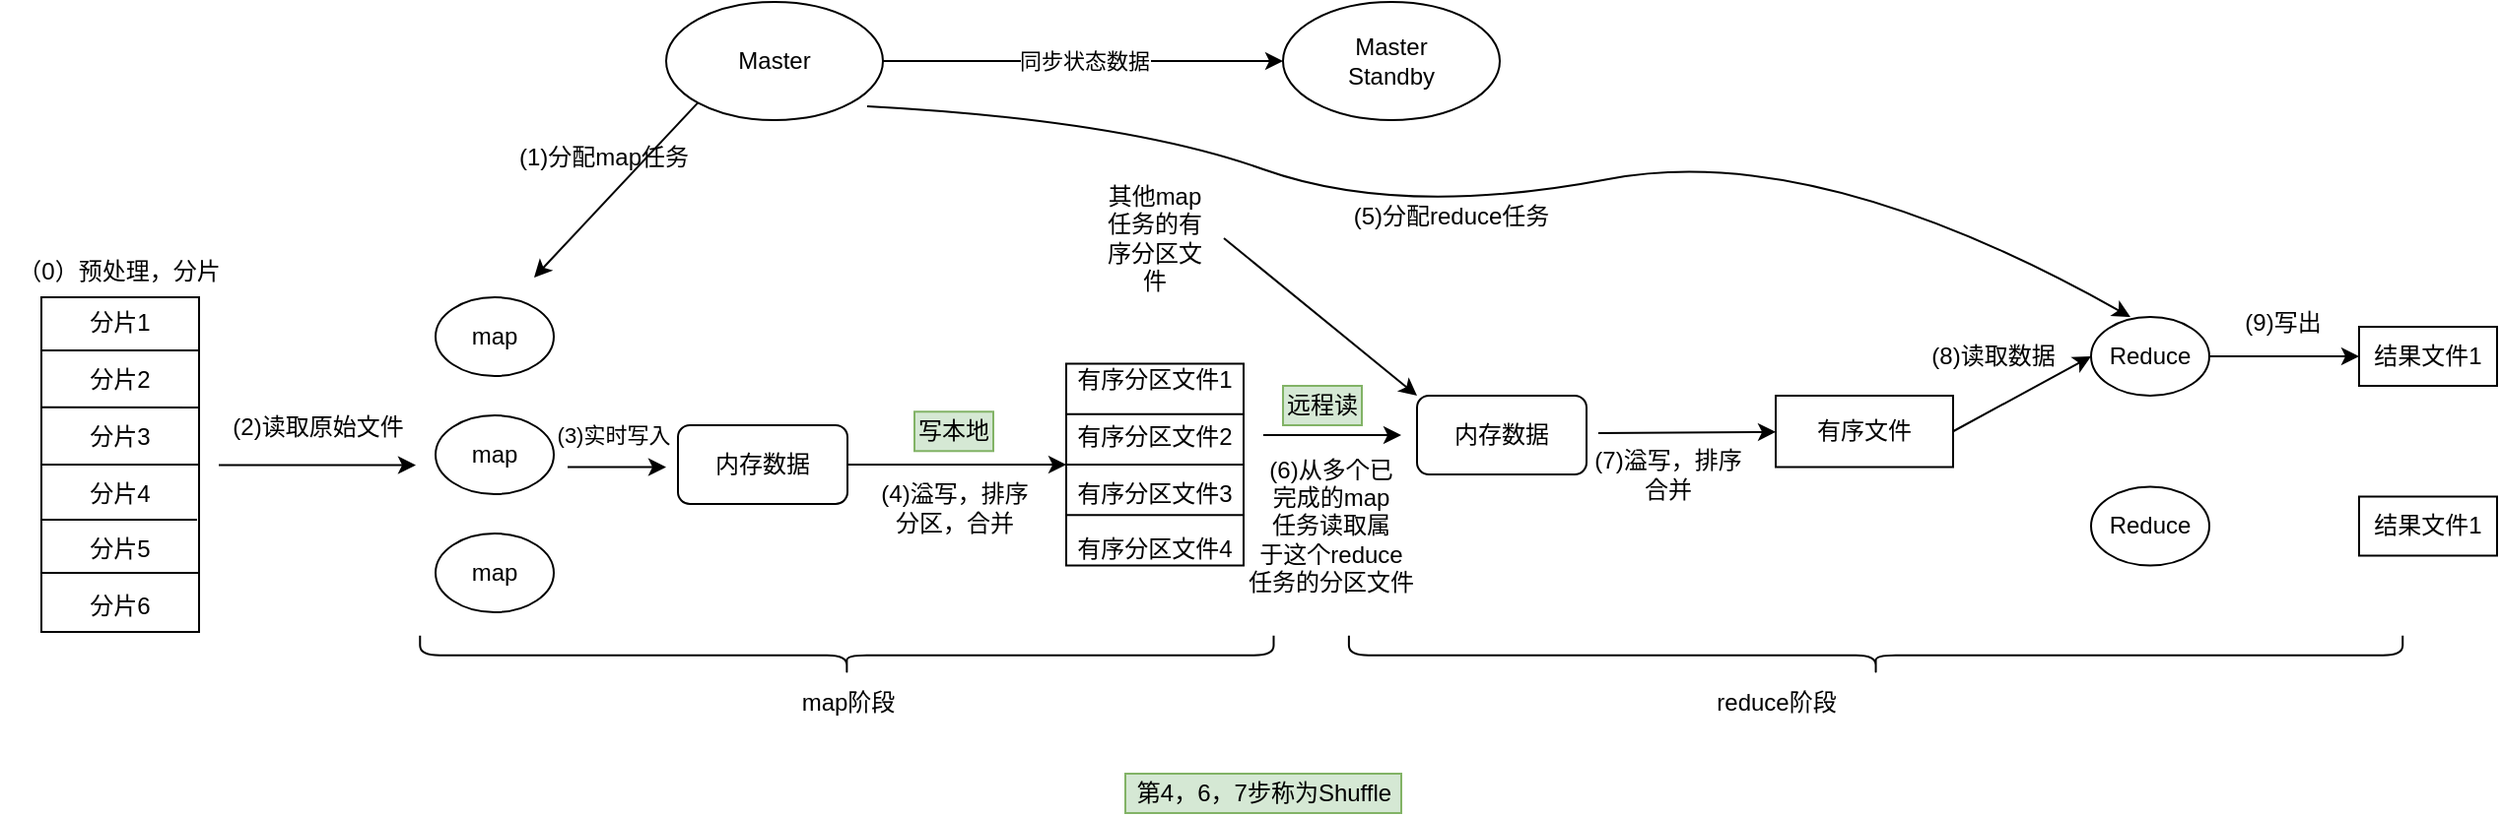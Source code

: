 <mxfile version="13.0.3" type="device"><diagram id="CYYaGRlAcfUXX_G6VXeM" name="Page-1"><mxGraphModel dx="946" dy="624" grid="1" gridSize="10" guides="1" tooltips="1" connect="1" arrows="1" fold="1" page="1" pageScale="1" pageWidth="827" pageHeight="1169" math="0" shadow="0"><root><mxCell id="0"/><mxCell id="1" parent="0"/><mxCell id="0pgItAASdkJaYEuK6qFn-2" value="分片1&lt;br&gt;&lt;br&gt;分片2&lt;br&gt;&lt;br&gt;分片3&lt;br&gt;&lt;br&gt;分片4&lt;br&gt;&lt;br&gt;分片5&lt;br&gt;&lt;br&gt;分片6" style="rounded=0;whiteSpace=wrap;html=1;" parent="1" vertex="1"><mxGeometry x="30" y="170" width="80" height="170" as="geometry"/></mxCell><mxCell id="0pgItAASdkJaYEuK6qFn-6" value="" style="endArrow=none;html=1;exitX=0;exitY=0.159;exitDx=0;exitDy=0;exitPerimeter=0;entryX=1;entryY=0.159;entryDx=0;entryDy=0;entryPerimeter=0;" parent="1" source="0pgItAASdkJaYEuK6qFn-2" target="0pgItAASdkJaYEuK6qFn-2" edge="1"><mxGeometry width="50" height="50" relative="1" as="geometry"><mxPoint x="390" y="350" as="sourcePoint"/><mxPoint x="440" y="300" as="targetPoint"/></mxGeometry></mxCell><mxCell id="0pgItAASdkJaYEuK6qFn-7" value="" style="endArrow=none;html=1;exitX=0;exitY=0.329;exitDx=0;exitDy=0;exitPerimeter=0;" parent="1" source="0pgItAASdkJaYEuK6qFn-2" edge="1"><mxGeometry width="50" height="50" relative="1" as="geometry"><mxPoint x="390" y="350" as="sourcePoint"/><mxPoint x="110" y="226" as="targetPoint"/></mxGeometry></mxCell><mxCell id="0pgItAASdkJaYEuK6qFn-8" value="" style="endArrow=none;html=1;exitX=0;exitY=0.5;exitDx=0;exitDy=0;entryX=1;entryY=0.5;entryDx=0;entryDy=0;" parent="1" source="0pgItAASdkJaYEuK6qFn-2" target="0pgItAASdkJaYEuK6qFn-2" edge="1"><mxGeometry width="50" height="50" relative="1" as="geometry"><mxPoint x="390" y="350" as="sourcePoint"/><mxPoint x="440" y="300" as="targetPoint"/></mxGeometry></mxCell><mxCell id="0pgItAASdkJaYEuK6qFn-9" value="" style="endArrow=none;html=1;exitX=0;exitY=0.665;exitDx=0;exitDy=0;exitPerimeter=0;" parent="1" source="0pgItAASdkJaYEuK6qFn-2" edge="1"><mxGeometry width="50" height="50" relative="1" as="geometry"><mxPoint x="350" y="400" as="sourcePoint"/><mxPoint x="109" y="283" as="targetPoint"/></mxGeometry></mxCell><mxCell id="0pgItAASdkJaYEuK6qFn-11" value="" style="endArrow=none;html=1;" parent="1" edge="1"><mxGeometry width="50" height="50" relative="1" as="geometry"><mxPoint x="30" y="310" as="sourcePoint"/><mxPoint x="110" y="310" as="targetPoint"/></mxGeometry></mxCell><mxCell id="0pgItAASdkJaYEuK6qFn-13" value="" style="endArrow=classic;html=1;" parent="1" edge="1"><mxGeometry width="50" height="50" relative="1" as="geometry"><mxPoint x="120" y="255.25" as="sourcePoint"/><mxPoint x="220" y="255.25" as="targetPoint"/></mxGeometry></mxCell><mxCell id="0pgItAASdkJaYEuK6qFn-14" value="map" style="ellipse;whiteSpace=wrap;html=1;" parent="1" vertex="1"><mxGeometry x="230" y="170" width="60" height="40" as="geometry"/></mxCell><mxCell id="0pgItAASdkJaYEuK6qFn-15" value="map" style="ellipse;whiteSpace=wrap;html=1;" parent="1" vertex="1"><mxGeometry x="230" y="230" width="60" height="40" as="geometry"/></mxCell><mxCell id="0pgItAASdkJaYEuK6qFn-16" value="map" style="ellipse;whiteSpace=wrap;html=1;" parent="1" vertex="1"><mxGeometry x="230" y="290" width="60" height="40" as="geometry"/></mxCell><mxCell id="0pgItAASdkJaYEuK6qFn-19" value="内存数据" style="rounded=1;whiteSpace=wrap;html=1;" parent="1" vertex="1"><mxGeometry x="353" y="235" width="86" height="40" as="geometry"/></mxCell><mxCell id="0pgItAASdkJaYEuK6qFn-20" value="有序分区文件1&lt;br&gt;&lt;br&gt;有序分区文件2&lt;br&gt;&lt;br&gt;有序分区文件3&lt;br&gt;&lt;br&gt;有序分区文件4" style="rounded=0;whiteSpace=wrap;html=1;" parent="1" vertex="1"><mxGeometry x="550" y="203.75" width="90" height="102.5" as="geometry"/></mxCell><mxCell id="0pgItAASdkJaYEuK6qFn-21" value="" style="edgeStyle=orthogonalEdgeStyle;rounded=0;orthogonalLoop=1;jettySize=auto;html=1;" parent="1" source="0pgItAASdkJaYEuK6qFn-19" target="0pgItAASdkJaYEuK6qFn-20" edge="1"><mxGeometry relative="1" as="geometry"/></mxCell><mxCell id="0pgItAASdkJaYEuK6qFn-22" value="" style="endArrow=none;html=1;exitX=0;exitY=0.25;exitDx=0;exitDy=0;entryX=1;entryY=0.25;entryDx=0;entryDy=0;" parent="1" source="0pgItAASdkJaYEuK6qFn-20" target="0pgItAASdkJaYEuK6qFn-20" edge="1"><mxGeometry width="50" height="50" relative="1" as="geometry"><mxPoint x="410" y="340" as="sourcePoint"/><mxPoint x="460" y="290" as="targetPoint"/></mxGeometry></mxCell><mxCell id="0pgItAASdkJaYEuK6qFn-23" value="" style="endArrow=none;html=1;exitX=0;exitY=0.5;exitDx=0;exitDy=0;entryX=1;entryY=0.5;entryDx=0;entryDy=0;" parent="1" source="0pgItAASdkJaYEuK6qFn-20" target="0pgItAASdkJaYEuK6qFn-20" edge="1"><mxGeometry width="50" height="50" relative="1" as="geometry"><mxPoint x="410" y="340" as="sourcePoint"/><mxPoint x="460" y="290" as="targetPoint"/></mxGeometry></mxCell><mxCell id="0pgItAASdkJaYEuK6qFn-24" value="" style="endArrow=none;html=1;exitX=0;exitY=0.75;exitDx=0;exitDy=0;entryX=1;entryY=0.75;entryDx=0;entryDy=0;" parent="1" source="0pgItAASdkJaYEuK6qFn-20" target="0pgItAASdkJaYEuK6qFn-20" edge="1"><mxGeometry width="50" height="50" relative="1" as="geometry"><mxPoint x="410" y="340" as="sourcePoint"/><mxPoint x="460" y="290" as="targetPoint"/></mxGeometry></mxCell><mxCell id="0pgItAASdkJaYEuK6qFn-25" value="" style="endArrow=classic;html=1;" parent="1" edge="1"><mxGeometry width="50" height="50" relative="1" as="geometry"><mxPoint x="297" y="256.25" as="sourcePoint"/><mxPoint x="347" y="256.25" as="targetPoint"/></mxGeometry></mxCell><mxCell id="0pgItAASdkJaYEuK6qFn-67" value="(3)实时写入" style="edgeLabel;html=1;align=center;verticalAlign=middle;resizable=0;points=[];" parent="0pgItAASdkJaYEuK6qFn-25" vertex="1" connectable="0"><mxGeometry x="-0.16" y="2" relative="1" as="geometry"><mxPoint x="2" y="-14.25" as="offset"/></mxGeometry></mxCell><mxCell id="0pgItAASdkJaYEuK6qFn-26" value="Master" style="ellipse;whiteSpace=wrap;html=1;" parent="1" vertex="1"><mxGeometry x="347" y="20" width="110" height="60" as="geometry"/></mxCell><mxCell id="0pgItAASdkJaYEuK6qFn-27" value="Master&lt;br&gt;Standby" style="ellipse;whiteSpace=wrap;html=1;" parent="1" vertex="1"><mxGeometry x="660" y="20" width="110" height="60" as="geometry"/></mxCell><mxCell id="0pgItAASdkJaYEuK6qFn-28" value="" style="endArrow=classic;html=1;exitX=0;exitY=1;exitDx=0;exitDy=0;" parent="1" source="0pgItAASdkJaYEuK6qFn-26" edge="1"><mxGeometry width="50" height="50" relative="1" as="geometry"><mxPoint x="340" y="80" as="sourcePoint"/><mxPoint x="280" y="160" as="targetPoint"/></mxGeometry></mxCell><mxCell id="0pgItAASdkJaYEuK6qFn-30" value="Reduce" style="ellipse;whiteSpace=wrap;html=1;" parent="1" vertex="1"><mxGeometry x="1070" y="180" width="60" height="40" as="geometry"/></mxCell><mxCell id="0pgItAASdkJaYEuK6qFn-31" value="Reduce" style="ellipse;whiteSpace=wrap;html=1;" parent="1" vertex="1"><mxGeometry x="1070" y="266.25" width="60" height="40" as="geometry"/></mxCell><mxCell id="0pgItAASdkJaYEuK6qFn-34" value="" style="shape=curlyBracket;whiteSpace=wrap;html=1;rounded=1;rotation=-90;" parent="1" vertex="1"><mxGeometry x="428.69" y="135.32" width="20" height="433.12" as="geometry"/></mxCell><mxCell id="0pgItAASdkJaYEuK6qFn-37" value="map阶段" style="text;html=1;align=center;verticalAlign=middle;resizable=0;points=[];autosize=1;" parent="1" vertex="1"><mxGeometry x="408.69" y="366" width="60" height="20" as="geometry"/></mxCell><mxCell id="0pgItAASdkJaYEuK6qFn-39" value="(4)溢写，排序&lt;br&gt;分区，合并" style="text;html=1;align=center;verticalAlign=middle;resizable=0;points=[];autosize=1;" parent="1" vertex="1"><mxGeometry x="448" y="262" width="90" height="30" as="geometry"/></mxCell><mxCell id="0pgItAASdkJaYEuK6qFn-44" value="内存数据" style="rounded=1;whiteSpace=wrap;html=1;" parent="1" vertex="1"><mxGeometry x="728" y="220" width="86" height="40" as="geometry"/></mxCell><mxCell id="0pgItAASdkJaYEuK6qFn-45" value="" style="endArrow=classic;html=1;" parent="1" edge="1"><mxGeometry width="50" height="50" relative="1" as="geometry"><mxPoint x="650" y="240" as="sourcePoint"/><mxPoint x="720" y="240" as="targetPoint"/></mxGeometry></mxCell><mxCell id="0pgItAASdkJaYEuK6qFn-46" value="" style="endArrow=classic;html=1;entryX=0;entryY=0;entryDx=0;entryDy=0;" parent="1" target="0pgItAASdkJaYEuK6qFn-44" edge="1"><mxGeometry width="50" height="50" relative="1" as="geometry"><mxPoint x="630" y="140" as="sourcePoint"/><mxPoint x="660" y="110" as="targetPoint"/></mxGeometry></mxCell><mxCell id="0pgItAASdkJaYEuK6qFn-47" value="其他map任务的有序分区文件" style="text;html=1;strokeColor=none;fillColor=none;align=center;verticalAlign=middle;whiteSpace=wrap;rounded=0;" parent="1" vertex="1"><mxGeometry x="565" y="130" width="60" height="20" as="geometry"/></mxCell><mxCell id="0pgItAASdkJaYEuK6qFn-50" value="有序文件" style="rounded=0;whiteSpace=wrap;html=1;" parent="1" vertex="1"><mxGeometry x="910" y="220" width="90" height="36.25" as="geometry"/></mxCell><mxCell id="0pgItAASdkJaYEuK6qFn-51" value="" style="endArrow=classic;html=1;" parent="1" target="0pgItAASdkJaYEuK6qFn-50" edge="1"><mxGeometry width="50" height="50" relative="1" as="geometry"><mxPoint x="820" y="239" as="sourcePoint"/><mxPoint x="990" y="150" as="targetPoint"/></mxGeometry></mxCell><mxCell id="0pgItAASdkJaYEuK6qFn-52" value="(7)溢写，排序&lt;br&gt;合并" style="text;html=1;align=center;verticalAlign=middle;resizable=0;points=[];autosize=1;" parent="1" vertex="1"><mxGeometry x="810" y="245" width="90" height="30" as="geometry"/></mxCell><mxCell id="0pgItAASdkJaYEuK6qFn-53" value="" style="endArrow=classic;html=1;entryX=0;entryY=0.5;entryDx=0;entryDy=0;exitX=1;exitY=0.5;exitDx=0;exitDy=0;" parent="1" source="0pgItAASdkJaYEuK6qFn-50" target="0pgItAASdkJaYEuK6qFn-30" edge="1"><mxGeometry width="50" height="50" relative="1" as="geometry"><mxPoint x="920" y="200" as="sourcePoint"/><mxPoint x="970" y="150" as="targetPoint"/></mxGeometry></mxCell><mxCell id="0pgItAASdkJaYEuK6qFn-54" value="" style="shape=curlyBracket;whiteSpace=wrap;html=1;rounded=1;rotation=-90;" parent="1" vertex="1"><mxGeometry x="950.78" y="84.54" width="20" height="534.68" as="geometry"/></mxCell><mxCell id="0pgItAASdkJaYEuK6qFn-55" value="reduce阶段" style="text;html=1;align=center;verticalAlign=middle;resizable=0;points=[];autosize=1;" parent="1" vertex="1"><mxGeometry x="870" y="366" width="80" height="20" as="geometry"/></mxCell><mxCell id="0pgItAASdkJaYEuK6qFn-56" value="结果文件1" style="rounded=0;whiteSpace=wrap;html=1;" parent="1" vertex="1"><mxGeometry x="1206" y="185" width="70" height="30" as="geometry"/></mxCell><mxCell id="0pgItAASdkJaYEuK6qFn-58" value="结果文件1" style="rounded=0;whiteSpace=wrap;html=1;" parent="1" vertex="1"><mxGeometry x="1206" y="271.25" width="70" height="30" as="geometry"/></mxCell><mxCell id="0pgItAASdkJaYEuK6qFn-59" value="" style="endArrow=classic;html=1;exitX=1;exitY=0.5;exitDx=0;exitDy=0;entryX=0;entryY=0.5;entryDx=0;entryDy=0;" parent="1" source="0pgItAASdkJaYEuK6qFn-30" target="0pgItAASdkJaYEuK6qFn-56" edge="1"><mxGeometry width="50" height="50" relative="1" as="geometry"><mxPoint x="1300" y="280" as="sourcePoint"/><mxPoint x="1350" y="230" as="targetPoint"/></mxGeometry></mxCell><mxCell id="0pgItAASdkJaYEuK6qFn-62" value="同步状态数据" style="endArrow=classic;html=1;entryX=0;entryY=0.5;entryDx=0;entryDy=0;exitX=1;exitY=0.5;exitDx=0;exitDy=0;" parent="1" source="0pgItAASdkJaYEuK6qFn-26" target="0pgItAASdkJaYEuK6qFn-27" edge="1"><mxGeometry width="50" height="50" relative="1" as="geometry"><mxPoint x="530" y="90" as="sourcePoint"/><mxPoint x="580" y="40" as="targetPoint"/></mxGeometry></mxCell><mxCell id="0pgItAASdkJaYEuK6qFn-63" value="" style="curved=1;endArrow=classic;html=1;exitX=0.927;exitY=0.883;exitDx=0;exitDy=0;exitPerimeter=0;entryX=0.333;entryY=0;entryDx=0;entryDy=0;entryPerimeter=0;" parent="1" source="0pgItAASdkJaYEuK6qFn-26" target="0pgItAASdkJaYEuK6qFn-30" edge="1"><mxGeometry width="50" height="50" relative="1" as="geometry"><mxPoint x="490" y="150" as="sourcePoint"/><mxPoint x="540" y="100" as="targetPoint"/><Array as="points"><mxPoint x="580" y="80"/><mxPoint x="720" y="130"/><mxPoint x="930" y="90"/></Array></mxGeometry></mxCell><mxCell id="0pgItAASdkJaYEuK6qFn-65" value="(1)分配map任务" style="text;html=1;align=center;verticalAlign=middle;resizable=0;points=[];autosize=1;" parent="1" vertex="1"><mxGeometry x="265" y="89" width="100" height="20" as="geometry"/></mxCell><mxCell id="0pgItAASdkJaYEuK6qFn-66" value="(2)读取原始文件" style="text;html=1;align=center;verticalAlign=middle;resizable=0;points=[];autosize=1;" parent="1" vertex="1"><mxGeometry x="120" y="226" width="100" height="20" as="geometry"/></mxCell><mxCell id="0pgItAASdkJaYEuK6qFn-68" value="(6)从多个已&lt;br&gt;完成的map&lt;br&gt;任务读取属&lt;br&gt;于这个reduce&lt;br&gt;任务的分区文件" style="text;html=1;align=center;verticalAlign=middle;resizable=0;points=[];autosize=1;" parent="1" vertex="1"><mxGeometry x="634" y="246.25" width="100" height="80" as="geometry"/></mxCell><mxCell id="0pgItAASdkJaYEuK6qFn-71" value="远程读" style="text;html=1;strokeColor=#82b366;fillColor=#d5e8d4;align=center;verticalAlign=middle;whiteSpace=wrap;rounded=0;" parent="1" vertex="1"><mxGeometry x="660" y="215" width="40" height="20" as="geometry"/></mxCell><mxCell id="0pgItAASdkJaYEuK6qFn-72" value="写本地" style="text;html=1;strokeColor=#82b366;fillColor=#d5e8d4;align=center;verticalAlign=middle;whiteSpace=wrap;rounded=0;" parent="1" vertex="1"><mxGeometry x="473" y="228.13" width="40" height="20" as="geometry"/></mxCell><mxCell id="0pgItAASdkJaYEuK6qFn-73" value="(8)读取数据" style="text;html=1;align=center;verticalAlign=middle;resizable=0;points=[];autosize=1;" parent="1" vertex="1"><mxGeometry x="980" y="190" width="80" height="20" as="geometry"/></mxCell><mxCell id="0pgItAASdkJaYEuK6qFn-74" value="(9)写出" style="text;html=1;align=center;verticalAlign=middle;resizable=0;points=[];autosize=1;" parent="1" vertex="1"><mxGeometry x="1142" y="173" width="50" height="20" as="geometry"/></mxCell><mxCell id="0pgItAASdkJaYEuK6qFn-75" value="第4，6，7步称为Shuffle" style="text;html=1;align=center;verticalAlign=middle;resizable=0;points=[];autosize=1;fillColor=#d5e8d4;strokeColor=#82b366;" parent="1" vertex="1"><mxGeometry x="580" y="412" width="140" height="20" as="geometry"/></mxCell><mxCell id="8HK9paLpCMrHfntciSHY-1" value="（0）预处理，分片" style="text;html=1;align=center;verticalAlign=middle;resizable=0;points=[];autosize=1;" vertex="1" parent="1"><mxGeometry x="9" y="147" width="120" height="20" as="geometry"/></mxCell><mxCell id="8HK9paLpCMrHfntciSHY-2" value="(5)分配reduce任务" style="text;html=1;align=center;verticalAlign=middle;resizable=0;points=[];autosize=1;" vertex="1" parent="1"><mxGeometry x="690" y="119.32" width="110" height="20" as="geometry"/></mxCell></root></mxGraphModel></diagram></mxfile>